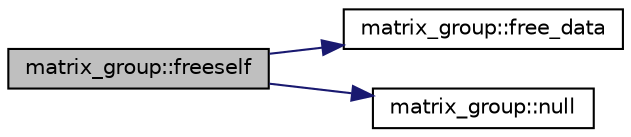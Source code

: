 digraph "matrix_group::freeself"
{
  edge [fontname="Helvetica",fontsize="10",labelfontname="Helvetica",labelfontsize="10"];
  node [fontname="Helvetica",fontsize="10",shape=record];
  rankdir="LR";
  Node105 [label="matrix_group::freeself",height=0.2,width=0.4,color="black", fillcolor="grey75", style="filled", fontcolor="black"];
  Node105 -> Node106 [color="midnightblue",fontsize="10",style="solid",fontname="Helvetica"];
  Node106 [label="matrix_group::free_data",height=0.2,width=0.4,color="black", fillcolor="white", style="filled",URL="$d3/ded/classmatrix__group.html#a83389b30940eb37203b0559d31e74e34"];
  Node105 -> Node107 [color="midnightblue",fontsize="10",style="solid",fontname="Helvetica"];
  Node107 [label="matrix_group::null",height=0.2,width=0.4,color="black", fillcolor="white", style="filled",URL="$d3/ded/classmatrix__group.html#a88e1af6f805696f62fb0e33d2e29cec8"];
}
